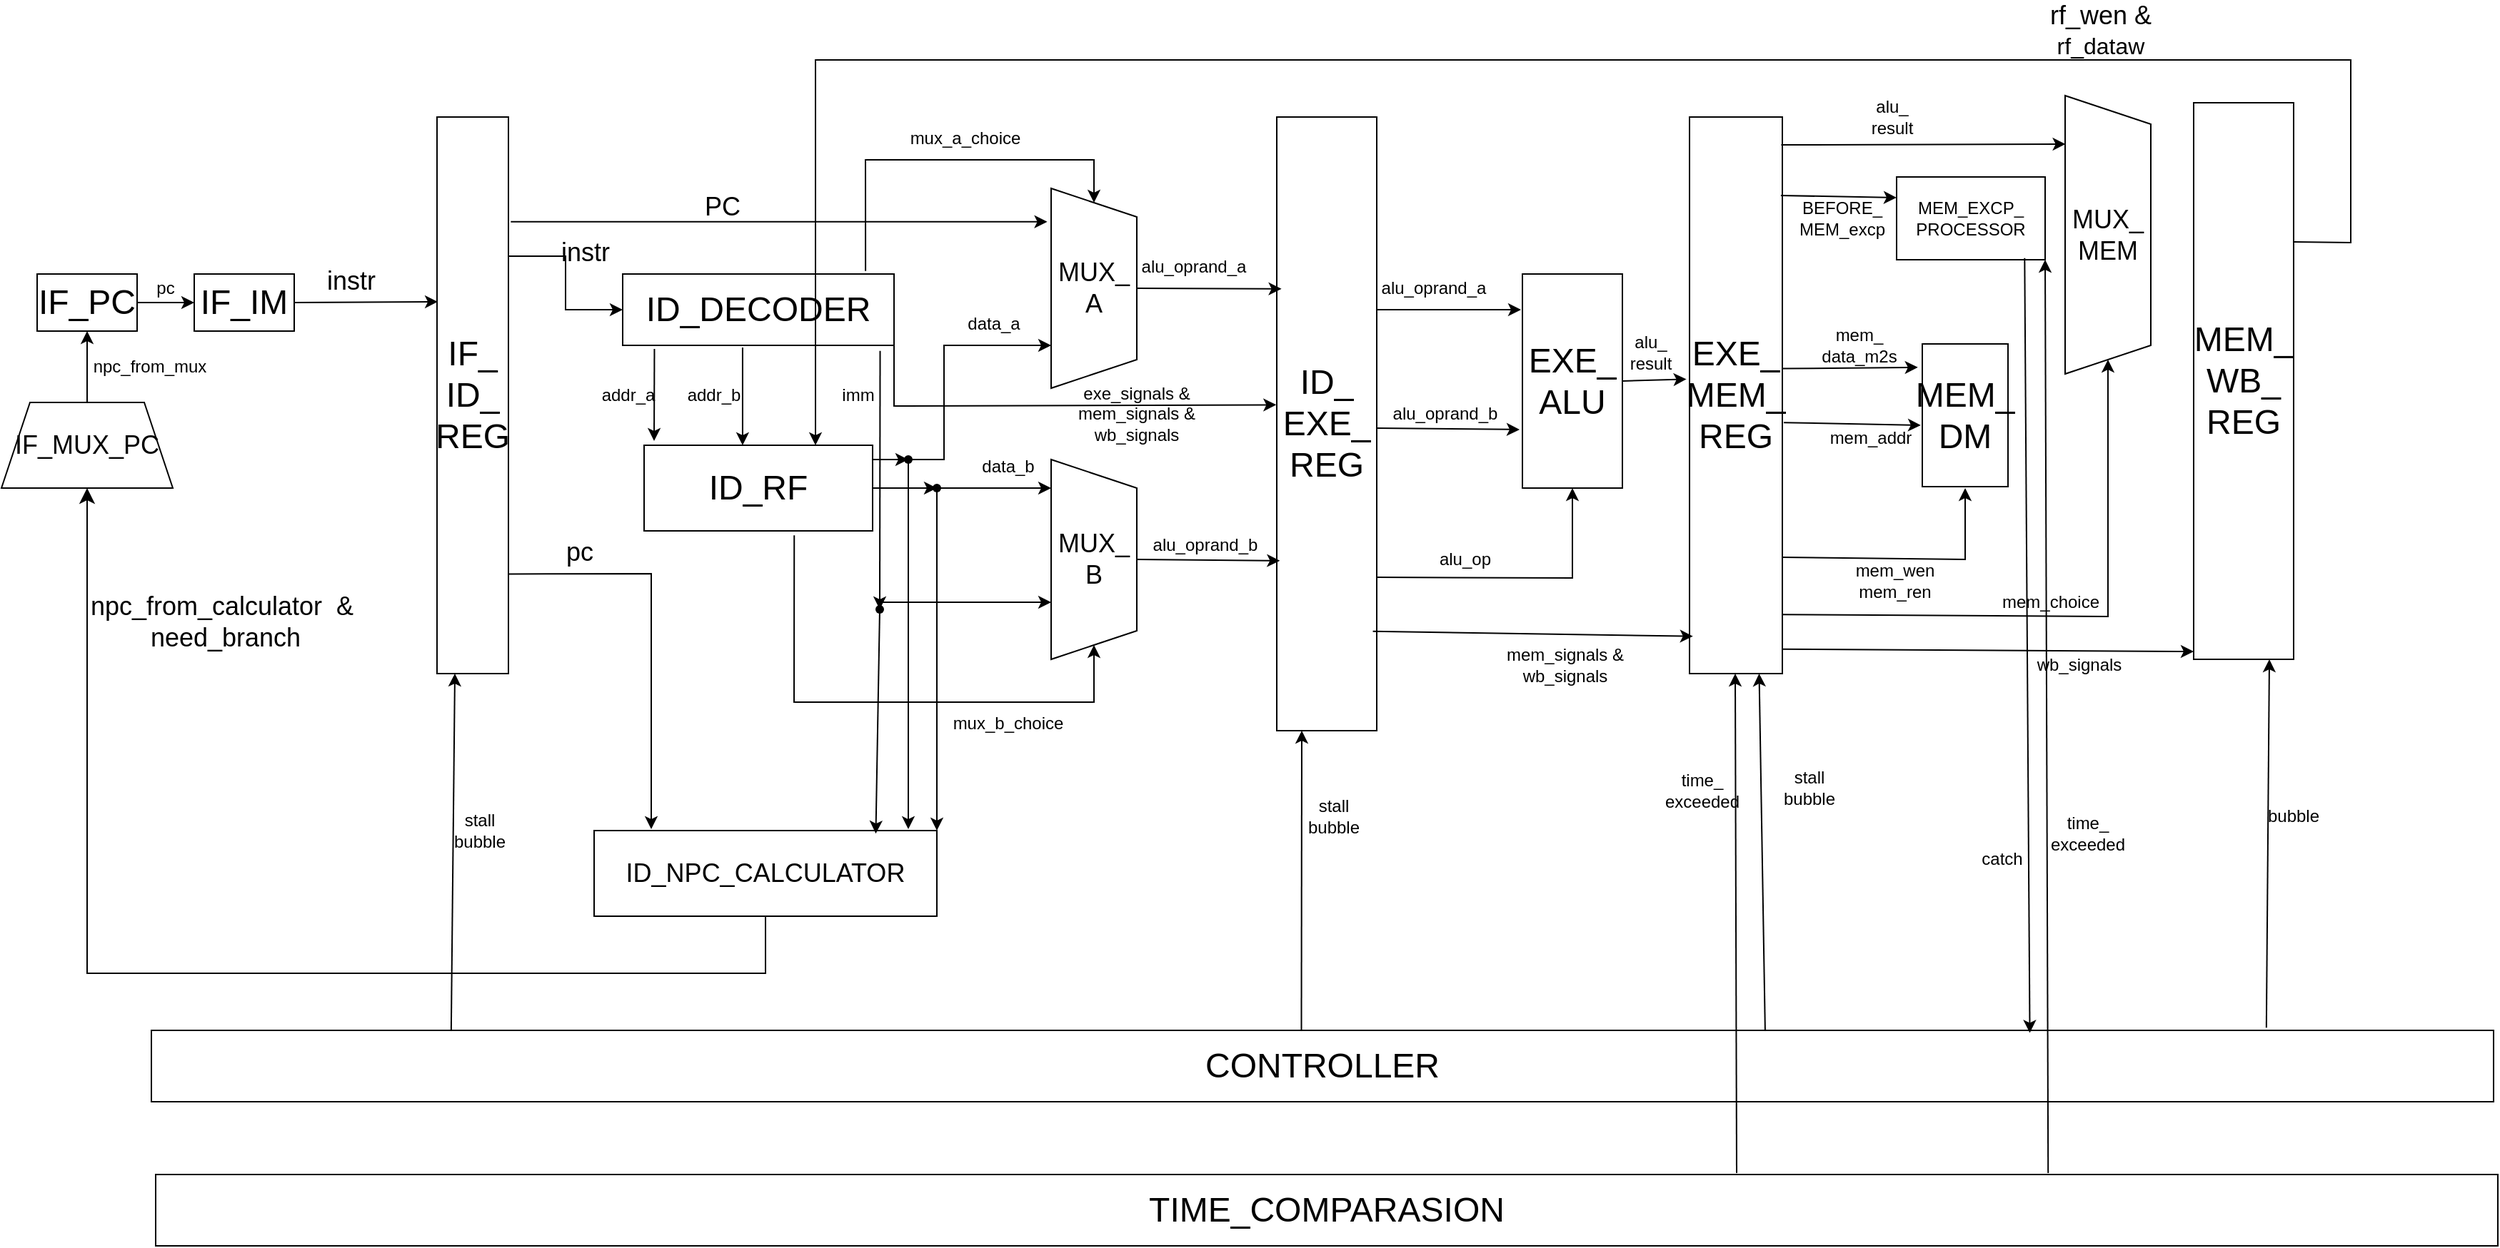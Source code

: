 <mxfile version="24.8.6">
  <diagram id="C5RBs43oDa-KdzZeNtuy" name="Page-1">
    <mxGraphModel dx="2589" dy="1618" grid="0" gridSize="10" guides="1" tooltips="1" connect="1" arrows="1" fold="1" page="0" pageScale="1" pageWidth="827" pageHeight="1169" math="0" shadow="0">
      <root>
        <mxCell id="WIyWlLk6GJQsqaUBKTNV-0" />
        <mxCell id="WIyWlLk6GJQsqaUBKTNV-1" parent="WIyWlLk6GJQsqaUBKTNV-0" />
        <mxCell id="ELVA9O6PljgDo9xPoxZ7-0" value="&lt;font style=&quot;font-size: 24px;&quot;&gt;IF_PC&lt;/font&gt;" style="rounded=0;whiteSpace=wrap;html=1;" parent="WIyWlLk6GJQsqaUBKTNV-1" vertex="1">
          <mxGeometry x="30" y="180" width="70" height="40" as="geometry" />
        </mxCell>
        <mxCell id="ELVA9O6PljgDo9xPoxZ7-1" value="&lt;font style=&quot;font-size: 24px;&quot;&gt;IF_IM&lt;/font&gt;" style="rounded=0;whiteSpace=wrap;html=1;" parent="WIyWlLk6GJQsqaUBKTNV-1" vertex="1">
          <mxGeometry x="140" y="180" width="70" height="40" as="geometry" />
        </mxCell>
        <mxCell id="ELVA9O6PljgDo9xPoxZ7-3" value="&lt;font style=&quot;font-size: 18px;&quot;&gt;IF_MUX_PC&lt;/font&gt;" style="shape=trapezoid;perimeter=trapezoidPerimeter;whiteSpace=wrap;html=1;fixedSize=1;" parent="WIyWlLk6GJQsqaUBKTNV-1" vertex="1">
          <mxGeometry x="5" y="270" width="120" height="60" as="geometry" />
        </mxCell>
        <mxCell id="ELVA9O6PljgDo9xPoxZ7-4" value="&lt;font style=&quot;font-size: 24px;&quot;&gt;CONTROLLER&lt;/font&gt;" style="rounded=0;whiteSpace=wrap;html=1;" parent="WIyWlLk6GJQsqaUBKTNV-1" vertex="1">
          <mxGeometry x="110" y="710" width="1640" height="50" as="geometry" />
        </mxCell>
        <mxCell id="ELVA9O6PljgDo9xPoxZ7-19" style="edgeStyle=orthogonalEdgeStyle;rounded=0;orthogonalLoop=1;jettySize=auto;html=1;exitX=1;exitY=0.25;exitDx=0;exitDy=0;entryX=0;entryY=0.5;entryDx=0;entryDy=0;" parent="WIyWlLk6GJQsqaUBKTNV-1" source="ELVA9O6PljgDo9xPoxZ7-7" target="ELVA9O6PljgDo9xPoxZ7-8" edge="1">
          <mxGeometry relative="1" as="geometry" />
        </mxCell>
        <mxCell id="ELVA9O6PljgDo9xPoxZ7-7" value="&lt;font style=&quot;font-size: 24px;&quot;&gt;IF_&lt;/font&gt;&lt;div&gt;&lt;font style=&quot;font-size: 24px;&quot;&gt;ID_&lt;/font&gt;&lt;/div&gt;&lt;div&gt;&lt;font style=&quot;font-size: 24px;&quot;&gt;REG&lt;/font&gt;&lt;/div&gt;" style="rounded=0;whiteSpace=wrap;html=1;" parent="WIyWlLk6GJQsqaUBKTNV-1" vertex="1">
          <mxGeometry x="310" y="70" width="50" height="390" as="geometry" />
        </mxCell>
        <mxCell id="ELVA9O6PljgDo9xPoxZ7-8" value="&lt;font style=&quot;font-size: 24px;&quot;&gt;ID_DECODER&lt;/font&gt;" style="rounded=0;whiteSpace=wrap;html=1;" parent="WIyWlLk6GJQsqaUBKTNV-1" vertex="1">
          <mxGeometry x="440" y="180" width="190" height="50" as="geometry" />
        </mxCell>
        <mxCell id="ELVA9O6PljgDo9xPoxZ7-9" value="&lt;font style=&quot;font-size: 24px;&quot;&gt;ID_RF&lt;/font&gt;" style="rounded=0;whiteSpace=wrap;html=1;" parent="WIyWlLk6GJQsqaUBKTNV-1" vertex="1">
          <mxGeometry x="455" y="300" width="160" height="60" as="geometry" />
        </mxCell>
        <mxCell id="ELVA9O6PljgDo9xPoxZ7-10" value="&lt;font style=&quot;font-size: 18px;&quot;&gt;ID_NPC_CALCULATOR&lt;/font&gt;" style="rounded=0;whiteSpace=wrap;html=1;" parent="WIyWlLk6GJQsqaUBKTNV-1" vertex="1">
          <mxGeometry x="420" y="570" width="240" height="60" as="geometry" />
        </mxCell>
        <mxCell id="ELVA9O6PljgDo9xPoxZ7-11" value="&lt;font style=&quot;font-size: 18px;&quot;&gt;MUX_&lt;/font&gt;&lt;div&gt;&lt;font style=&quot;font-size: 18px;&quot;&gt;A&lt;/font&gt;&lt;/div&gt;" style="shape=trapezoid;perimeter=trapezoidPerimeter;whiteSpace=wrap;html=1;fixedSize=1;direction=south;" parent="WIyWlLk6GJQsqaUBKTNV-1" vertex="1">
          <mxGeometry x="740" y="120" width="60" height="140" as="geometry" />
        </mxCell>
        <mxCell id="ELVA9O6PljgDo9xPoxZ7-12" value="&lt;font style=&quot;font-size: 18px;&quot;&gt;MUX_&lt;/font&gt;&lt;div&gt;&lt;span style=&quot;font-size: 18px;&quot;&gt;B&lt;/span&gt;&lt;/div&gt;" style="shape=trapezoid;perimeter=trapezoidPerimeter;whiteSpace=wrap;html=1;fixedSize=1;direction=south;" parent="WIyWlLk6GJQsqaUBKTNV-1" vertex="1">
          <mxGeometry x="740" y="310" width="60" height="140" as="geometry" />
        </mxCell>
        <mxCell id="ELVA9O6PljgDo9xPoxZ7-13" value="&lt;font style=&quot;font-size: 24px;&quot;&gt;ID_&lt;/font&gt;&lt;div&gt;&lt;font style=&quot;font-size: 24px;&quot;&gt;EXE_&lt;/font&gt;&lt;/div&gt;&lt;div&gt;&lt;font style=&quot;font-size: 24px;&quot;&gt;REG&lt;/font&gt;&lt;/div&gt;" style="rounded=0;whiteSpace=wrap;html=1;" parent="WIyWlLk6GJQsqaUBKTNV-1" vertex="1">
          <mxGeometry x="898" y="70" width="70" height="430" as="geometry" />
        </mxCell>
        <mxCell id="ELVA9O6PljgDo9xPoxZ7-14" value="&lt;font style=&quot;font-size: 24px;&quot;&gt;EXE_&lt;/font&gt;&lt;div&gt;&lt;font style=&quot;font-size: 24px;&quot;&gt;ALU&lt;/font&gt;&lt;/div&gt;" style="rounded=0;whiteSpace=wrap;html=1;" parent="WIyWlLk6GJQsqaUBKTNV-1" vertex="1">
          <mxGeometry x="1070" y="180" width="70" height="150" as="geometry" />
        </mxCell>
        <mxCell id="ELVA9O6PljgDo9xPoxZ7-15" value="&lt;font style=&quot;font-size: 24px;&quot;&gt;EXE_&lt;/font&gt;&lt;div&gt;&lt;font style=&quot;font-size: 24px;&quot;&gt;MEM_&lt;/font&gt;&lt;/div&gt;&lt;div&gt;&lt;font style=&quot;font-size: 24px;&quot;&gt;REG&lt;/font&gt;&lt;/div&gt;" style="rounded=0;whiteSpace=wrap;html=1;" parent="WIyWlLk6GJQsqaUBKTNV-1" vertex="1">
          <mxGeometry x="1187" y="70" width="65" height="390" as="geometry" />
        </mxCell>
        <mxCell id="ELVA9O6PljgDo9xPoxZ7-16" value="&lt;font style=&quot;font-size: 24px;&quot;&gt;MEM_&lt;/font&gt;&lt;div&gt;&lt;font style=&quot;font-size: 24px;&quot;&gt;WB_&lt;/font&gt;&lt;/div&gt;&lt;div&gt;&lt;font style=&quot;font-size: 24px;&quot;&gt;REG&lt;/font&gt;&lt;/div&gt;" style="rounded=0;whiteSpace=wrap;html=1;" parent="WIyWlLk6GJQsqaUBKTNV-1" vertex="1">
          <mxGeometry x="1540" y="60" width="70" height="390" as="geometry" />
        </mxCell>
        <mxCell id="ELVA9O6PljgDo9xPoxZ7-17" value="&lt;font style=&quot;font-size: 24px;&quot;&gt;MEM_&lt;/font&gt;&lt;div&gt;&lt;span style=&quot;font-size: 24px;&quot;&gt;DM&lt;/span&gt;&lt;/div&gt;" style="rounded=0;whiteSpace=wrap;html=1;" parent="WIyWlLk6GJQsqaUBKTNV-1" vertex="1">
          <mxGeometry x="1350" y="229" width="60" height="100" as="geometry" />
        </mxCell>
        <mxCell id="ELVA9O6PljgDo9xPoxZ7-18" value="&lt;font style=&quot;font-size: 18px;&quot;&gt;MUX_&lt;/font&gt;&lt;div&gt;&lt;span style=&quot;font-size: 18px;&quot;&gt;MEM&lt;/span&gt;&lt;/div&gt;" style="shape=trapezoid;perimeter=trapezoidPerimeter;whiteSpace=wrap;html=1;fixedSize=1;direction=south;" parent="WIyWlLk6GJQsqaUBKTNV-1" vertex="1">
          <mxGeometry x="1450" y="55" width="60" height="195" as="geometry" />
        </mxCell>
        <mxCell id="ELVA9O6PljgDo9xPoxZ7-20" value="&lt;span style=&quot;font-size: 18px;&quot;&gt;instr&lt;/span&gt;" style="text;html=1;align=center;verticalAlign=middle;whiteSpace=wrap;rounded=0;" parent="WIyWlLk6GJQsqaUBKTNV-1" vertex="1">
          <mxGeometry x="384" y="150" width="60" height="30" as="geometry" />
        </mxCell>
        <mxCell id="ELVA9O6PljgDo9xPoxZ7-24" value="&lt;font style=&quot;font-size: 18px;&quot;&gt;PC&lt;/font&gt;" style="text;html=1;align=center;verticalAlign=middle;whiteSpace=wrap;rounded=0;" parent="WIyWlLk6GJQsqaUBKTNV-1" vertex="1">
          <mxGeometry x="480" y="118" width="60" height="30" as="geometry" />
        </mxCell>
        <mxCell id="ELVA9O6PljgDo9xPoxZ7-26" value="" style="endArrow=classic;html=1;rounded=0;entryX=0.786;entryY=1;entryDx=0;entryDy=0;entryPerimeter=0;" parent="WIyWlLk6GJQsqaUBKTNV-1" source="ELVA9O6PljgDo9xPoxZ7-55" target="ELVA9O6PljgDo9xPoxZ7-11" edge="1">
          <mxGeometry width="50" height="50" relative="1" as="geometry">
            <mxPoint x="615" y="310" as="sourcePoint" />
            <mxPoint x="665" y="210" as="targetPoint" />
            <Array as="points">
              <mxPoint x="665" y="310" />
              <mxPoint x="665" y="230" />
            </Array>
          </mxGeometry>
        </mxCell>
        <mxCell id="ELVA9O6PljgDo9xPoxZ7-27" value="data_a" style="text;html=1;align=center;verticalAlign=middle;whiteSpace=wrap;rounded=0;" parent="WIyWlLk6GJQsqaUBKTNV-1" vertex="1">
          <mxGeometry x="670" y="200" width="60" height="30" as="geometry" />
        </mxCell>
        <mxCell id="ELVA9O6PljgDo9xPoxZ7-29" value="" style="endArrow=classic;html=1;rounded=0;entryX=1;entryY=1;entryDx=0;entryDy=0;exitDx=0;exitDy=0;" parent="WIyWlLk6GJQsqaUBKTNV-1" source="ELVA9O6PljgDo9xPoxZ7-53" target="ELVA9O6PljgDo9xPoxZ7-30" edge="1">
          <mxGeometry width="50" height="50" relative="1" as="geometry">
            <mxPoint x="620" y="330" as="sourcePoint" />
            <mxPoint x="580" y="350" as="targetPoint" />
          </mxGeometry>
        </mxCell>
        <mxCell id="ELVA9O6PljgDo9xPoxZ7-30" value="data_b" style="text;html=1;align=center;verticalAlign=middle;whiteSpace=wrap;rounded=0;" parent="WIyWlLk6GJQsqaUBKTNV-1" vertex="1">
          <mxGeometry x="680" y="300" width="60" height="30" as="geometry" />
        </mxCell>
        <mxCell id="ELVA9O6PljgDo9xPoxZ7-31" value="" style="endArrow=classic;html=1;rounded=0;exitX=0.117;exitY=1.049;exitDx=0;exitDy=0;exitPerimeter=0;" parent="WIyWlLk6GJQsqaUBKTNV-1" source="ELVA9O6PljgDo9xPoxZ7-8" edge="1">
          <mxGeometry width="50" height="50" relative="1" as="geometry">
            <mxPoint x="510" y="320" as="sourcePoint" />
            <mxPoint x="462" y="297" as="targetPoint" />
          </mxGeometry>
        </mxCell>
        <mxCell id="ELVA9O6PljgDo9xPoxZ7-32" value="addr_a" style="text;html=1;align=center;verticalAlign=middle;whiteSpace=wrap;rounded=0;" parent="WIyWlLk6GJQsqaUBKTNV-1" vertex="1">
          <mxGeometry x="414" y="250" width="60" height="30" as="geometry" />
        </mxCell>
        <mxCell id="ELVA9O6PljgDo9xPoxZ7-33" value="addr_b" style="text;html=1;align=center;verticalAlign=middle;whiteSpace=wrap;rounded=0;" parent="WIyWlLk6GJQsqaUBKTNV-1" vertex="1">
          <mxGeometry x="474" y="250" width="60" height="30" as="geometry" />
        </mxCell>
        <mxCell id="ELVA9O6PljgDo9xPoxZ7-34" value="" style="endArrow=classic;html=1;rounded=0;exitX=0.442;exitY=1.029;exitDx=0;exitDy=0;exitPerimeter=0;entryX=0.431;entryY=0;entryDx=0;entryDy=0;entryPerimeter=0;" parent="WIyWlLk6GJQsqaUBKTNV-1" source="ELVA9O6PljgDo9xPoxZ7-8" target="ELVA9O6PljgDo9xPoxZ7-9" edge="1">
          <mxGeometry width="50" height="50" relative="1" as="geometry">
            <mxPoint x="500" y="320" as="sourcePoint" />
            <mxPoint x="550" y="270" as="targetPoint" />
          </mxGeometry>
        </mxCell>
        <mxCell id="ELVA9O6PljgDo9xPoxZ7-40" value="" style="endArrow=classic;html=1;rounded=0;" parent="WIyWlLk6GJQsqaUBKTNV-1" source="ELVA9O6PljgDo9xPoxZ7-55" edge="1">
          <mxGeometry width="50" height="50" relative="1" as="geometry">
            <mxPoint x="630" y="310" as="sourcePoint" />
            <mxPoint x="640" y="569" as="targetPoint" />
          </mxGeometry>
        </mxCell>
        <mxCell id="ELVA9O6PljgDo9xPoxZ7-41" value="" style="endArrow=classic;html=1;rounded=0;entryX=1;entryY=0;entryDx=0;entryDy=0;exitX=0.508;exitY=0.277;exitDx=0;exitDy=0;exitPerimeter=0;" parent="WIyWlLk6GJQsqaUBKTNV-1" source="ELVA9O6PljgDo9xPoxZ7-53" target="ELVA9O6PljgDo9xPoxZ7-10" edge="1">
          <mxGeometry width="50" height="50" relative="1" as="geometry">
            <mxPoint x="640" y="330" as="sourcePoint" />
            <mxPoint x="560" y="350" as="targetPoint" />
          </mxGeometry>
        </mxCell>
        <mxCell id="ELVA9O6PljgDo9xPoxZ7-43" value="" style="endArrow=classic;html=1;rounded=0;entryX=0.5;entryY=1;entryDx=0;entryDy=0;exitX=0.5;exitY=0;exitDx=0;exitDy=0;" parent="WIyWlLk6GJQsqaUBKTNV-1" source="ELVA9O6PljgDo9xPoxZ7-3" target="ELVA9O6PljgDo9xPoxZ7-0" edge="1">
          <mxGeometry width="50" height="50" relative="1" as="geometry">
            <mxPoint x="280" y="360" as="sourcePoint" />
            <mxPoint x="330" y="310" as="targetPoint" />
          </mxGeometry>
        </mxCell>
        <mxCell id="ELVA9O6PljgDo9xPoxZ7-44" value="" style="endArrow=classic;html=1;rounded=0;exitX=1;exitY=0.5;exitDx=0;exitDy=0;entryX=0;entryY=0.5;entryDx=0;entryDy=0;" parent="WIyWlLk6GJQsqaUBKTNV-1" source="ELVA9O6PljgDo9xPoxZ7-0" target="ELVA9O6PljgDo9xPoxZ7-1" edge="1">
          <mxGeometry width="50" height="50" relative="1" as="geometry">
            <mxPoint x="270" y="280" as="sourcePoint" />
            <mxPoint x="320" y="230" as="targetPoint" />
          </mxGeometry>
        </mxCell>
        <mxCell id="ELVA9O6PljgDo9xPoxZ7-45" value="pc" style="text;html=1;align=center;verticalAlign=middle;whiteSpace=wrap;rounded=0;" parent="WIyWlLk6GJQsqaUBKTNV-1" vertex="1">
          <mxGeometry x="90" y="175" width="60" height="30" as="geometry" />
        </mxCell>
        <mxCell id="ELVA9O6PljgDo9xPoxZ7-46" value="npc_from_mux" style="text;html=1;align=center;verticalAlign=middle;whiteSpace=wrap;rounded=0;" parent="WIyWlLk6GJQsqaUBKTNV-1" vertex="1">
          <mxGeometry x="79" y="230" width="60" height="30" as="geometry" />
        </mxCell>
        <mxCell id="ELVA9O6PljgDo9xPoxZ7-48" value="" style="endArrow=classic;html=1;rounded=0;exitX=0.991;exitY=0.821;exitDx=0;exitDy=0;exitPerimeter=0;" parent="WIyWlLk6GJQsqaUBKTNV-1" source="ELVA9O6PljgDo9xPoxZ7-7" edge="1">
          <mxGeometry width="50" height="50" relative="1" as="geometry">
            <mxPoint x="370" y="480" as="sourcePoint" />
            <mxPoint x="460" y="569" as="targetPoint" />
            <Array as="points">
              <mxPoint x="460" y="390" />
            </Array>
          </mxGeometry>
        </mxCell>
        <mxCell id="ELVA9O6PljgDo9xPoxZ7-49" value="&lt;font style=&quot;font-size: 18px;&quot;&gt;pc&lt;/font&gt;" style="text;html=1;align=center;verticalAlign=middle;whiteSpace=wrap;rounded=0;" parent="WIyWlLk6GJQsqaUBKTNV-1" vertex="1">
          <mxGeometry x="380" y="360" width="60" height="30" as="geometry" />
        </mxCell>
        <mxCell id="ELVA9O6PljgDo9xPoxZ7-50" value="" style="endArrow=classic;html=1;rounded=0;entryX=0.826;entryY=0.035;entryDx=0;entryDy=0;entryPerimeter=0;exitDx=0;exitDy=0;exitPerimeter=0;" parent="WIyWlLk6GJQsqaUBKTNV-1" source="ELVA9O6PljgDo9xPoxZ7-56" edge="1">
          <mxGeometry width="50" height="50" relative="1" as="geometry">
            <mxPoint x="620.26" y="233.85" as="sourcePoint" />
            <mxPoint x="617.24" y="572.1" as="targetPoint" />
          </mxGeometry>
        </mxCell>
        <mxCell id="ELVA9O6PljgDo9xPoxZ7-51" value="imm" style="text;html=1;align=center;verticalAlign=middle;whiteSpace=wrap;rounded=0;" parent="WIyWlLk6GJQsqaUBKTNV-1" vertex="1">
          <mxGeometry x="575" y="250" width="60" height="30" as="geometry" />
        </mxCell>
        <mxCell id="ELVA9O6PljgDo9xPoxZ7-52" value="" style="endArrow=classic;html=1;rounded=0;entryX=0.75;entryY=1;entryDx=0;entryDy=0;" parent="WIyWlLk6GJQsqaUBKTNV-1" edge="1">
          <mxGeometry width="50" height="50" relative="1" as="geometry">
            <mxPoint x="620" y="410" as="sourcePoint" />
            <mxPoint x="740" y="410" as="targetPoint" />
          </mxGeometry>
        </mxCell>
        <mxCell id="ELVA9O6PljgDo9xPoxZ7-59" value="" style="edgeStyle=elbowEdgeStyle;elbow=vertical;endArrow=classic;html=1;curved=0;rounded=0;endSize=8;startSize=8;entryX=0.5;entryY=1;entryDx=0;entryDy=0;exitX=0.5;exitY=1;exitDx=0;exitDy=0;" parent="WIyWlLk6GJQsqaUBKTNV-1" source="ELVA9O6PljgDo9xPoxZ7-10" target="ELVA9O6PljgDo9xPoxZ7-3" edge="1">
          <mxGeometry width="50" height="50" relative="1" as="geometry">
            <mxPoint x="360" y="370" as="sourcePoint" />
            <mxPoint x="410" y="320" as="targetPoint" />
            <Array as="points">
              <mxPoint x="310" y="670" />
            </Array>
          </mxGeometry>
        </mxCell>
        <mxCell id="ELVA9O6PljgDo9xPoxZ7-60" value="&lt;font style=&quot;font-size: 18px;&quot;&gt;npc_from_calculator&amp;nbsp; &amp;amp;&amp;nbsp; need_branch&lt;/font&gt;" style="text;html=1;align=center;verticalAlign=middle;whiteSpace=wrap;rounded=0;" parent="WIyWlLk6GJQsqaUBKTNV-1" vertex="1">
          <mxGeometry x="37" y="409" width="250" height="30" as="geometry" />
        </mxCell>
        <mxCell id="ELVA9O6PljgDo9xPoxZ7-61" value="" style="endArrow=classic;html=1;rounded=0;exitX=1;exitY=0.5;exitDx=0;exitDy=0;entryX=0.011;entryY=0.332;entryDx=0;entryDy=0;entryPerimeter=0;" parent="WIyWlLk6GJQsqaUBKTNV-1" source="ELVA9O6PljgDo9xPoxZ7-1" target="ELVA9O6PljgDo9xPoxZ7-7" edge="1">
          <mxGeometry width="50" height="50" relative="1" as="geometry">
            <mxPoint x="420" y="350" as="sourcePoint" />
            <mxPoint x="470" y="300" as="targetPoint" />
          </mxGeometry>
        </mxCell>
        <mxCell id="ELVA9O6PljgDo9xPoxZ7-62" value="&lt;font style=&quot;font-size: 18px;&quot;&gt;instr&lt;/font&gt;" style="text;html=1;align=center;verticalAlign=middle;whiteSpace=wrap;rounded=0;" parent="WIyWlLk6GJQsqaUBKTNV-1" vertex="1">
          <mxGeometry x="220" y="170" width="60" height="30" as="geometry" />
        </mxCell>
        <mxCell id="ELVA9O6PljgDo9xPoxZ7-63" value="" style="endArrow=classic;html=1;rounded=0;exitX=1;exitY=1;exitDx=0;exitDy=0;entryX=-0.005;entryY=0.469;entryDx=0;entryDy=0;entryPerimeter=0;" parent="WIyWlLk6GJQsqaUBKTNV-1" source="ELVA9O6PljgDo9xPoxZ7-8" target="ELVA9O6PljgDo9xPoxZ7-13" edge="1">
          <mxGeometry width="50" height="50" relative="1" as="geometry">
            <mxPoint x="630" y="197.5" as="sourcePoint" />
            <mxPoint x="875" y="270" as="targetPoint" />
            <Array as="points">
              <mxPoint x="630" y="272.5" />
            </Array>
          </mxGeometry>
        </mxCell>
        <mxCell id="ELVA9O6PljgDo9xPoxZ7-64" value="exe_signals &amp;amp; mem_signals &amp;amp;&lt;div&gt;wb_signals&lt;/div&gt;" style="text;html=1;align=center;verticalAlign=middle;whiteSpace=wrap;rounded=0;" parent="WIyWlLk6GJQsqaUBKTNV-1" vertex="1">
          <mxGeometry x="730" y="263" width="140" height="30" as="geometry" />
        </mxCell>
        <mxCell id="ELVA9O6PljgDo9xPoxZ7-67" value="" style="endArrow=classic;html=1;rounded=0;exitX=0.5;exitY=0;exitDx=0;exitDy=0;entryX=0.047;entryY=0.28;entryDx=0;entryDy=0;entryPerimeter=0;" parent="WIyWlLk6GJQsqaUBKTNV-1" source="ELVA9O6PljgDo9xPoxZ7-11" target="ELVA9O6PljgDo9xPoxZ7-13" edge="1">
          <mxGeometry width="50" height="50" relative="1" as="geometry">
            <mxPoint x="840" y="320" as="sourcePoint" />
            <mxPoint x="890" y="270" as="targetPoint" />
          </mxGeometry>
        </mxCell>
        <mxCell id="ELVA9O6PljgDo9xPoxZ7-68" value="" style="endArrow=classic;html=1;rounded=0;exitX=0.5;exitY=0;exitDx=0;exitDy=0;entryX=0.031;entryY=0.723;entryDx=0;entryDy=0;entryPerimeter=0;" parent="WIyWlLk6GJQsqaUBKTNV-1" source="ELVA9O6PljgDo9xPoxZ7-12" target="ELVA9O6PljgDo9xPoxZ7-13" edge="1">
          <mxGeometry width="50" height="50" relative="1" as="geometry">
            <mxPoint x="840" y="320" as="sourcePoint" />
            <mxPoint x="890" y="270" as="targetPoint" />
          </mxGeometry>
        </mxCell>
        <mxCell id="ELVA9O6PljgDo9xPoxZ7-69" value="alu_oprand_a" style="text;html=1;align=center;verticalAlign=middle;whiteSpace=wrap;rounded=0;" parent="WIyWlLk6GJQsqaUBKTNV-1" vertex="1">
          <mxGeometry x="810" y="160" width="60" height="30" as="geometry" />
        </mxCell>
        <mxCell id="ELVA9O6PljgDo9xPoxZ7-70" value="alu_oprand_b" style="text;html=1;align=center;verticalAlign=middle;whiteSpace=wrap;rounded=0;" parent="WIyWlLk6GJQsqaUBKTNV-1" vertex="1">
          <mxGeometry x="818" y="355" width="60" height="30" as="geometry" />
        </mxCell>
        <mxCell id="ELVA9O6PljgDo9xPoxZ7-71" value="" style="endArrow=classic;html=1;rounded=0;exitX=0.128;exitY=0;exitDx=0;exitDy=0;exitPerimeter=0;entryX=0.25;entryY=1;entryDx=0;entryDy=0;" parent="WIyWlLk6GJQsqaUBKTNV-1" source="ELVA9O6PljgDo9xPoxZ7-4" target="ELVA9O6PljgDo9xPoxZ7-7" edge="1">
          <mxGeometry width="50" height="50" relative="1" as="geometry">
            <mxPoint x="710" y="430" as="sourcePoint" />
            <mxPoint x="760" y="380" as="targetPoint" />
          </mxGeometry>
        </mxCell>
        <mxCell id="ELVA9O6PljgDo9xPoxZ7-72" value="stall&lt;div&gt;bubble&lt;/div&gt;" style="text;html=1;align=center;verticalAlign=middle;whiteSpace=wrap;rounded=0;" parent="WIyWlLk6GJQsqaUBKTNV-1" vertex="1">
          <mxGeometry x="310" y="555" width="60" height="30" as="geometry" />
        </mxCell>
        <mxCell id="ELVA9O6PljgDo9xPoxZ7-73" value="" style="endArrow=classic;html=1;rounded=0;exitX=0.491;exitY=0.002;exitDx=0;exitDy=0;exitPerimeter=0;entryX=0.25;entryY=1;entryDx=0;entryDy=0;" parent="WIyWlLk6GJQsqaUBKTNV-1" source="ELVA9O6PljgDo9xPoxZ7-4" target="ELVA9O6PljgDo9xPoxZ7-13" edge="1">
          <mxGeometry width="50" height="50" relative="1" as="geometry">
            <mxPoint x="918" y="610" as="sourcePoint" />
            <mxPoint x="921" y="460" as="targetPoint" />
          </mxGeometry>
        </mxCell>
        <mxCell id="ELVA9O6PljgDo9xPoxZ7-74" value="stall&lt;div&gt;bubble&lt;/div&gt;" style="text;html=1;align=center;verticalAlign=middle;whiteSpace=wrap;rounded=0;" parent="WIyWlLk6GJQsqaUBKTNV-1" vertex="1">
          <mxGeometry x="908" y="545" width="60" height="30" as="geometry" />
        </mxCell>
        <mxCell id="ELVA9O6PljgDo9xPoxZ7-75" value="" style="endArrow=classic;html=1;rounded=0;exitX=0.689;exitY=0;exitDx=0;exitDy=0;exitPerimeter=0;entryX=0.75;entryY=1;entryDx=0;entryDy=0;" parent="WIyWlLk6GJQsqaUBKTNV-1" source="ELVA9O6PljgDo9xPoxZ7-4" target="ELVA9O6PljgDo9xPoxZ7-15" edge="1">
          <mxGeometry width="50" height="50" relative="1" as="geometry">
            <mxPoint x="1191" y="610" as="sourcePoint" />
            <mxPoint x="1194" y="460" as="targetPoint" />
          </mxGeometry>
        </mxCell>
        <mxCell id="ELVA9O6PljgDo9xPoxZ7-76" value="stall&lt;div&gt;bubble&lt;/div&gt;" style="text;html=1;align=center;verticalAlign=middle;whiteSpace=wrap;rounded=0;" parent="WIyWlLk6GJQsqaUBKTNV-1" vertex="1">
          <mxGeometry x="1241" y="525" width="60" height="30" as="geometry" />
        </mxCell>
        <mxCell id="ELVA9O6PljgDo9xPoxZ7-77" value="" style="endArrow=classic;html=1;rounded=0;exitX=0.903;exitY=-0.038;exitDx=0;exitDy=0;exitPerimeter=0;entryX=0.25;entryY=1;entryDx=0;entryDy=0;" parent="WIyWlLk6GJQsqaUBKTNV-1" source="ELVA9O6PljgDo9xPoxZ7-4" edge="1">
          <mxGeometry width="50" height="50" relative="1" as="geometry">
            <mxPoint x="1590" y="600" as="sourcePoint" />
            <mxPoint x="1593" y="450" as="targetPoint" />
          </mxGeometry>
        </mxCell>
        <mxCell id="ELVA9O6PljgDo9xPoxZ7-78" value="&lt;div&gt;bubble&lt;/div&gt;" style="text;html=1;align=center;verticalAlign=middle;whiteSpace=wrap;rounded=0;" parent="WIyWlLk6GJQsqaUBKTNV-1" vertex="1">
          <mxGeometry x="1580" y="545" width="60" height="30" as="geometry" />
        </mxCell>
        <mxCell id="ELVA9O6PljgDo9xPoxZ7-79" value="" style="endArrow=classic;html=1;rounded=0;exitX=0.5;exitY=0;exitDx=0;exitDy=0;entryX=0.047;entryY=0.28;entryDx=0;entryDy=0;entryPerimeter=0;" parent="WIyWlLk6GJQsqaUBKTNV-1" edge="1">
          <mxGeometry width="50" height="50" relative="1" as="geometry">
            <mxPoint x="968" y="205" as="sourcePoint" />
            <mxPoint x="1069" y="205" as="targetPoint" />
          </mxGeometry>
        </mxCell>
        <mxCell id="ELVA9O6PljgDo9xPoxZ7-80" value="alu_oprand_a" style="text;html=1;align=center;verticalAlign=middle;whiteSpace=wrap;rounded=0;" parent="WIyWlLk6GJQsqaUBKTNV-1" vertex="1">
          <mxGeometry x="978" y="175" width="60" height="30" as="geometry" />
        </mxCell>
        <mxCell id="ELVA9O6PljgDo9xPoxZ7-81" value="" style="endArrow=classic;html=1;rounded=0;exitX=0.5;exitY=0;exitDx=0;exitDy=0;entryX=0.031;entryY=0.723;entryDx=0;entryDy=0;entryPerimeter=0;" parent="WIyWlLk6GJQsqaUBKTNV-1" edge="1">
          <mxGeometry width="50" height="50" relative="1" as="geometry">
            <mxPoint x="968" y="288" as="sourcePoint" />
            <mxPoint x="1068" y="289" as="targetPoint" />
          </mxGeometry>
        </mxCell>
        <mxCell id="ELVA9O6PljgDo9xPoxZ7-82" value="alu_oprand_b" style="text;html=1;align=center;verticalAlign=middle;whiteSpace=wrap;rounded=0;" parent="WIyWlLk6GJQsqaUBKTNV-1" vertex="1">
          <mxGeometry x="986" y="263" width="60" height="30" as="geometry" />
        </mxCell>
        <mxCell id="ELVA9O6PljgDo9xPoxZ7-83" value="" style="endArrow=classic;html=1;rounded=0;exitX=1;exitY=0.75;exitDx=0;exitDy=0;entryX=0.5;entryY=1;entryDx=0;entryDy=0;" parent="WIyWlLk6GJQsqaUBKTNV-1" source="ELVA9O6PljgDo9xPoxZ7-13" target="ELVA9O6PljgDo9xPoxZ7-14" edge="1">
          <mxGeometry width="50" height="50" relative="1" as="geometry">
            <mxPoint x="730" y="350" as="sourcePoint" />
            <mxPoint x="780" y="300" as="targetPoint" />
            <Array as="points">
              <mxPoint x="1105" y="393" />
            </Array>
          </mxGeometry>
        </mxCell>
        <mxCell id="ELVA9O6PljgDo9xPoxZ7-84" value="alu_op" style="text;html=1;align=center;verticalAlign=middle;whiteSpace=wrap;rounded=0;" parent="WIyWlLk6GJQsqaUBKTNV-1" vertex="1">
          <mxGeometry x="1000" y="365" width="60" height="30" as="geometry" />
        </mxCell>
        <mxCell id="ELVA9O6PljgDo9xPoxZ7-85" value="" style="endArrow=classic;html=1;rounded=0;entryX=-0.033;entryY=0.471;entryDx=0;entryDy=0;entryPerimeter=0;exitX=1;exitY=0.5;exitDx=0;exitDy=0;" parent="WIyWlLk6GJQsqaUBKTNV-1" source="ELVA9O6PljgDo9xPoxZ7-14" target="ELVA9O6PljgDo9xPoxZ7-15" edge="1">
          <mxGeometry width="50" height="50" relative="1" as="geometry">
            <mxPoint x="960" y="370" as="sourcePoint" />
            <mxPoint x="1010" y="320" as="targetPoint" />
          </mxGeometry>
        </mxCell>
        <mxCell id="ELVA9O6PljgDo9xPoxZ7-86" value="alu_&lt;div&gt;result&lt;/div&gt;" style="text;html=1;align=center;verticalAlign=middle;whiteSpace=wrap;rounded=0;" parent="WIyWlLk6GJQsqaUBKTNV-1" vertex="1">
          <mxGeometry x="1130" y="220" width="60" height="30" as="geometry" />
        </mxCell>
        <mxCell id="ELVA9O6PljgDo9xPoxZ7-87" value="" style="endArrow=classic;html=1;rounded=0;entryX=0.107;entryY=0.995;entryDx=0;entryDy=0;entryPerimeter=0;exitX=0.988;exitY=0.05;exitDx=0;exitDy=0;exitPerimeter=0;" parent="WIyWlLk6GJQsqaUBKTNV-1" source="ELVA9O6PljgDo9xPoxZ7-15" edge="1">
          <mxGeometry width="50" height="50" relative="1" as="geometry">
            <mxPoint x="1276.07" y="88.99" as="sourcePoint" />
            <mxPoint x="1450.3" y="88.98" as="targetPoint" />
          </mxGeometry>
        </mxCell>
        <mxCell id="ELVA9O6PljgDo9xPoxZ7-88" value="alu_&lt;div&gt;result&lt;/div&gt;" style="text;html=1;align=center;verticalAlign=middle;whiteSpace=wrap;rounded=0;" parent="WIyWlLk6GJQsqaUBKTNV-1" vertex="1">
          <mxGeometry x="1299" y="55" width="60" height="30" as="geometry" />
        </mxCell>
        <mxCell id="ELVA9O6PljgDo9xPoxZ7-89" value="" style="endArrow=classic;html=1;rounded=0;entryX=-0.052;entryY=0.164;entryDx=0;entryDy=0;entryPerimeter=0;exitX=1.001;exitY=0.452;exitDx=0;exitDy=0;exitPerimeter=0;" parent="WIyWlLk6GJQsqaUBKTNV-1" source="ELVA9O6PljgDo9xPoxZ7-15" target="ELVA9O6PljgDo9xPoxZ7-17" edge="1">
          <mxGeometry width="50" height="50" relative="1" as="geometry">
            <mxPoint x="1210" y="350" as="sourcePoint" />
            <mxPoint x="1260" y="300" as="targetPoint" />
          </mxGeometry>
        </mxCell>
        <mxCell id="ELVA9O6PljgDo9xPoxZ7-90" value="mem_&lt;div&gt;data_m2s&lt;/div&gt;" style="text;html=1;align=center;verticalAlign=middle;whiteSpace=wrap;rounded=0;" parent="WIyWlLk6GJQsqaUBKTNV-1" vertex="1">
          <mxGeometry x="1276" y="200" width="60" height="60" as="geometry" />
        </mxCell>
        <mxCell id="ELVA9O6PljgDo9xPoxZ7-91" value="" style="endArrow=classic;html=1;rounded=0;entryX=-0.017;entryY=0.57;entryDx=0;entryDy=0;entryPerimeter=0;exitX=1.016;exitY=0.549;exitDx=0;exitDy=0;exitPerimeter=0;" parent="WIyWlLk6GJQsqaUBKTNV-1" target="ELVA9O6PljgDo9xPoxZ7-17" edge="1" source="ELVA9O6PljgDo9xPoxZ7-15">
          <mxGeometry width="50" height="50" relative="1" as="geometry">
            <mxPoint x="1276" y="286" as="sourcePoint" />
            <mxPoint x="1320" y="286" as="targetPoint" />
          </mxGeometry>
        </mxCell>
        <mxCell id="ELVA9O6PljgDo9xPoxZ7-92" value="mem_addr" style="text;html=1;align=center;verticalAlign=middle;whiteSpace=wrap;rounded=0;" parent="WIyWlLk6GJQsqaUBKTNV-1" vertex="1">
          <mxGeometry x="1284" y="280" width="60" height="30" as="geometry" />
        </mxCell>
        <mxCell id="ELVA9O6PljgDo9xPoxZ7-93" value="" style="endArrow=classic;html=1;rounded=0;exitX=1.006;exitY=0.791;exitDx=0;exitDy=0;exitPerimeter=0;" parent="WIyWlLk6GJQsqaUBKTNV-1" edge="1" source="ELVA9O6PljgDo9xPoxZ7-15">
          <mxGeometry width="50" height="50" relative="1" as="geometry">
            <mxPoint x="1280" y="380" as="sourcePoint" />
            <mxPoint x="1380" y="330" as="targetPoint" />
            <Array as="points">
              <mxPoint x="1380" y="380" />
            </Array>
          </mxGeometry>
        </mxCell>
        <mxCell id="ELVA9O6PljgDo9xPoxZ7-94" value="mem_wen&lt;div&gt;mem_ren&lt;/div&gt;" style="text;html=1;align=center;verticalAlign=middle;whiteSpace=wrap;rounded=0;" parent="WIyWlLk6GJQsqaUBKTNV-1" vertex="1">
          <mxGeometry x="1301" y="380" width="60" height="30" as="geometry" />
        </mxCell>
        <mxCell id="ELVA9O6PljgDo9xPoxZ7-95" value="" style="endArrow=classic;html=1;rounded=0;exitX=1;exitY=0.894;exitDx=0;exitDy=0;exitPerimeter=0;" parent="WIyWlLk6GJQsqaUBKTNV-1" target="ELVA9O6PljgDo9xPoxZ7-18" edge="1" source="ELVA9O6PljgDo9xPoxZ7-15">
          <mxGeometry width="50" height="50" relative="1" as="geometry">
            <mxPoint x="1280" y="420" as="sourcePoint" />
            <mxPoint x="1280" y="290" as="targetPoint" />
            <Array as="points">
              <mxPoint x="1480" y="420" />
            </Array>
          </mxGeometry>
        </mxCell>
        <mxCell id="ELVA9O6PljgDo9xPoxZ7-96" value="mem_choice" style="text;html=1;align=center;verticalAlign=middle;whiteSpace=wrap;rounded=0;" parent="WIyWlLk6GJQsqaUBKTNV-1" vertex="1">
          <mxGeometry x="1410" y="395" width="60" height="30" as="geometry" />
        </mxCell>
        <mxCell id="ELVA9O6PljgDo9xPoxZ7-97" value="" style="endArrow=classic;html=1;rounded=0;entryX=0;entryY=0.5;entryDx=0;entryDy=0;exitX=0.895;exitY=-0.042;exitDx=0;exitDy=0;exitPerimeter=0;" parent="WIyWlLk6GJQsqaUBKTNV-1" source="ELVA9O6PljgDo9xPoxZ7-8" target="ELVA9O6PljgDo9xPoxZ7-11" edge="1">
          <mxGeometry width="50" height="50" relative="1" as="geometry">
            <mxPoint x="580" y="220" as="sourcePoint" />
            <mxPoint x="630" y="170" as="targetPoint" />
            <Array as="points">
              <mxPoint x="610" y="100" />
              <mxPoint x="770" y="100" />
            </Array>
          </mxGeometry>
        </mxCell>
        <mxCell id="ELVA9O6PljgDo9xPoxZ7-99" value="" style="endArrow=classic;html=1;rounded=0;entryX=0.167;entryY=1.045;entryDx=0;entryDy=0;exitX=1.033;exitY=0.188;exitDx=0;exitDy=0;exitPerimeter=0;entryPerimeter=0;" parent="WIyWlLk6GJQsqaUBKTNV-1" source="ELVA9O6PljgDo9xPoxZ7-7" target="ELVA9O6PljgDo9xPoxZ7-11" edge="1">
          <mxGeometry width="50" height="50" relative="1" as="geometry">
            <mxPoint x="580" y="220" as="sourcePoint" />
            <mxPoint x="630" y="170" as="targetPoint" />
          </mxGeometry>
        </mxCell>
        <mxCell id="ELVA9O6PljgDo9xPoxZ7-101" value="mux_a_choice" style="text;html=1;align=center;verticalAlign=middle;whiteSpace=wrap;rounded=0;" parent="WIyWlLk6GJQsqaUBKTNV-1" vertex="1">
          <mxGeometry x="650" y="70" width="60" height="30" as="geometry" />
        </mxCell>
        <mxCell id="ELVA9O6PljgDo9xPoxZ7-102" value="" style="endArrow=classic;html=1;rounded=0;entryDx=0;entryDy=0;exitX=1;exitY=0.5;exitDx=0;exitDy=0;" parent="WIyWlLk6GJQsqaUBKTNV-1" source="ELVA9O6PljgDo9xPoxZ7-9" target="ELVA9O6PljgDo9xPoxZ7-53" edge="1">
          <mxGeometry width="50" height="50" relative="1" as="geometry">
            <mxPoint x="615" y="330" as="sourcePoint" />
            <mxPoint x="740" y="330" as="targetPoint" />
          </mxGeometry>
        </mxCell>
        <mxCell id="ELVA9O6PljgDo9xPoxZ7-53" value="" style="shape=waypoint;sketch=0;fillStyle=solid;size=6;pointerEvents=1;points=[];fillColor=none;resizable=0;rotatable=0;perimeter=centerPerimeter;snapToPoint=1;" parent="WIyWlLk6GJQsqaUBKTNV-1" vertex="1">
          <mxGeometry x="650" y="320" width="20" height="20" as="geometry" />
        </mxCell>
        <mxCell id="ELVA9O6PljgDo9xPoxZ7-103" value="" style="endArrow=classic;html=1;rounded=0;entryDx=0;entryDy=0;entryPerimeter=0;" parent="WIyWlLk6GJQsqaUBKTNV-1" target="ELVA9O6PljgDo9xPoxZ7-55" edge="1">
          <mxGeometry width="50" height="50" relative="1" as="geometry">
            <mxPoint x="615" y="310" as="sourcePoint" />
            <mxPoint x="740" y="230" as="targetPoint" />
            <Array as="points" />
          </mxGeometry>
        </mxCell>
        <mxCell id="ELVA9O6PljgDo9xPoxZ7-55" value="" style="shape=waypoint;sketch=0;fillStyle=solid;size=6;pointerEvents=1;points=[];fillColor=none;resizable=0;rotatable=0;perimeter=centerPerimeter;snapToPoint=1;" parent="WIyWlLk6GJQsqaUBKTNV-1" vertex="1">
          <mxGeometry x="630" y="300" width="20" height="20" as="geometry" />
        </mxCell>
        <mxCell id="ELVA9O6PljgDo9xPoxZ7-104" value="" style="endArrow=classic;html=1;rounded=0;entryDx=0;entryDy=0;entryPerimeter=0;exitX=0.954;exitY=1.077;exitDx=0;exitDy=0;exitPerimeter=0;" parent="WIyWlLk6GJQsqaUBKTNV-1" target="ELVA9O6PljgDo9xPoxZ7-56" edge="1">
          <mxGeometry width="50" height="50" relative="1" as="geometry">
            <mxPoint x="620.26" y="233.85" as="sourcePoint" />
            <mxPoint x="617.24" y="572.1" as="targetPoint" />
          </mxGeometry>
        </mxCell>
        <mxCell id="ELVA9O6PljgDo9xPoxZ7-56" value="" style="shape=waypoint;sketch=0;fillStyle=solid;size=6;pointerEvents=1;points=[];fillColor=none;resizable=0;rotatable=0;perimeter=centerPerimeter;snapToPoint=1;" parent="WIyWlLk6GJQsqaUBKTNV-1" vertex="1">
          <mxGeometry x="610" y="405" width="20" height="20" as="geometry" />
        </mxCell>
        <mxCell id="ELVA9O6PljgDo9xPoxZ7-105" value="" style="endArrow=classic;html=1;rounded=0;entryX=1;entryY=0.5;entryDx=0;entryDy=0;exitX=0.657;exitY=1.053;exitDx=0;exitDy=0;exitPerimeter=0;" parent="WIyWlLk6GJQsqaUBKTNV-1" source="ELVA9O6PljgDo9xPoxZ7-9" target="ELVA9O6PljgDo9xPoxZ7-12" edge="1">
          <mxGeometry width="50" height="50" relative="1" as="geometry">
            <mxPoint x="570" y="370" as="sourcePoint" />
            <mxPoint x="640" y="380" as="targetPoint" />
            <Array as="points">
              <mxPoint x="560" y="480" />
              <mxPoint x="770" y="480" />
            </Array>
          </mxGeometry>
        </mxCell>
        <mxCell id="ELVA9O6PljgDo9xPoxZ7-106" value="mux_b_choice" style="text;html=1;align=center;verticalAlign=middle;whiteSpace=wrap;rounded=0;" parent="WIyWlLk6GJQsqaUBKTNV-1" vertex="1">
          <mxGeometry x="680" y="480" width="60" height="30" as="geometry" />
        </mxCell>
        <mxCell id="ELVA9O6PljgDo9xPoxZ7-107" value="mem_signals &amp;amp;&lt;div&gt;wb_signals&lt;/div&gt;" style="text;html=1;align=center;verticalAlign=middle;whiteSpace=wrap;rounded=0;" parent="WIyWlLk6GJQsqaUBKTNV-1" vertex="1">
          <mxGeometry x="1030" y="439" width="140" height="30" as="geometry" />
        </mxCell>
        <mxCell id="ELVA9O6PljgDo9xPoxZ7-108" value="" style="endArrow=classic;html=1;rounded=0;entryX=0.037;entryY=0.933;entryDx=0;entryDy=0;entryPerimeter=0;exitX=0.961;exitY=0.838;exitDx=0;exitDy=0;exitPerimeter=0;" parent="WIyWlLk6GJQsqaUBKTNV-1" source="ELVA9O6PljgDo9xPoxZ7-13" target="ELVA9O6PljgDo9xPoxZ7-15" edge="1">
          <mxGeometry width="50" height="50" relative="1" as="geometry">
            <mxPoint x="770" y="390" as="sourcePoint" />
            <mxPoint x="820" y="340" as="targetPoint" />
          </mxGeometry>
        </mxCell>
        <mxCell id="ELVA9O6PljgDo9xPoxZ7-109" value="&lt;div&gt;wb_signals&lt;/div&gt;" style="text;html=1;align=center;verticalAlign=middle;whiteSpace=wrap;rounded=0;" parent="WIyWlLk6GJQsqaUBKTNV-1" vertex="1">
          <mxGeometry x="1390" y="439" width="140" height="30" as="geometry" />
        </mxCell>
        <mxCell id="ELVA9O6PljgDo9xPoxZ7-110" value="" style="endArrow=classic;html=1;rounded=0;entryX=0;entryY=0.986;entryDx=0;entryDy=0;exitX=1;exitY=0.956;exitDx=0;exitDy=0;exitPerimeter=0;entryPerimeter=0;" parent="WIyWlLk6GJQsqaUBKTNV-1" source="ELVA9O6PljgDo9xPoxZ7-15" target="ELVA9O6PljgDo9xPoxZ7-16" edge="1">
          <mxGeometry width="50" height="50" relative="1" as="geometry">
            <mxPoint x="1150" y="420" as="sourcePoint" />
            <mxPoint x="1200" y="370" as="targetPoint" />
          </mxGeometry>
        </mxCell>
        <mxCell id="ELVA9O6PljgDo9xPoxZ7-111" value="" style="endArrow=classic;html=1;rounded=0;exitX=1;exitY=0.25;exitDx=0;exitDy=0;entryX=0.75;entryY=0;entryDx=0;entryDy=0;" parent="WIyWlLk6GJQsqaUBKTNV-1" source="ELVA9O6PljgDo9xPoxZ7-16" target="ELVA9O6PljgDo9xPoxZ7-9" edge="1">
          <mxGeometry width="50" height="50" relative="1" as="geometry">
            <mxPoint x="750" y="310" as="sourcePoint" />
            <mxPoint x="1730" y="60" as="targetPoint" />
            <Array as="points">
              <mxPoint x="1650" y="158" />
              <mxPoint x="1650" y="30" />
              <mxPoint x="575" y="30" />
            </Array>
          </mxGeometry>
        </mxCell>
        <mxCell id="ELVA9O6PljgDo9xPoxZ7-112" value="&lt;font style=&quot;font-size: 18px;&quot;&gt;rf_wen &amp;amp;&lt;/font&gt;&lt;div&gt;&lt;font size=&quot;3&quot;&gt;rf_dataw&lt;/font&gt;&lt;/div&gt;" style="text;html=1;align=center;verticalAlign=middle;whiteSpace=wrap;rounded=0;" parent="WIyWlLk6GJQsqaUBKTNV-1" vertex="1">
          <mxGeometry x="1410" y="-6" width="130" height="30" as="geometry" />
        </mxCell>
        <mxCell id="twANPACmAlN6bWdzANd2-0" value="MEM_EXCP_&lt;div&gt;PROCESSOR&lt;/div&gt;" style="rounded=0;whiteSpace=wrap;html=1;" vertex="1" parent="WIyWlLk6GJQsqaUBKTNV-1">
          <mxGeometry x="1332" y="112" width="104" height="58" as="geometry" />
        </mxCell>
        <mxCell id="twANPACmAlN6bWdzANd2-4" value="&lt;span style=&quot;font-size: 24px;&quot;&gt;TIME_COMPARASION&lt;/span&gt;" style="rounded=0;whiteSpace=wrap;html=1;" vertex="1" parent="WIyWlLk6GJQsqaUBKTNV-1">
          <mxGeometry x="113" y="811" width="1640" height="50" as="geometry" />
        </mxCell>
        <mxCell id="twANPACmAlN6bWdzANd2-5" value="" style="endArrow=classic;html=1;rounded=0;entryX=0;entryY=1;entryDx=0;entryDy=0;exitX=0.675;exitY=-0.021;exitDx=0;exitDy=0;exitPerimeter=0;" edge="1" parent="WIyWlLk6GJQsqaUBKTNV-1" source="twANPACmAlN6bWdzANd2-4">
          <mxGeometry width="50" height="50" relative="1" as="geometry">
            <mxPoint x="1219.56" y="770.7" as="sourcePoint" />
            <mxPoint x="1219" y="460" as="targetPoint" />
          </mxGeometry>
        </mxCell>
        <mxCell id="twANPACmAlN6bWdzANd2-6" value="time_&lt;div&gt;exceeded&lt;/div&gt;" style="text;html=1;align=center;verticalAlign=middle;whiteSpace=wrap;rounded=0;" vertex="1" parent="WIyWlLk6GJQsqaUBKTNV-1">
          <mxGeometry x="1166" y="527" width="60" height="30" as="geometry" />
        </mxCell>
        <mxCell id="twANPACmAlN6bWdzANd2-7" value="" style="endArrow=classic;html=1;rounded=0;exitX=0.808;exitY=-0.021;exitDx=0;exitDy=0;exitPerimeter=0;entryX=1;entryY=1;entryDx=0;entryDy=0;" edge="1" parent="WIyWlLk6GJQsqaUBKTNV-1" source="twANPACmAlN6bWdzANd2-4" target="twANPACmAlN6bWdzANd2-0">
          <mxGeometry width="50" height="50" relative="1" as="geometry">
            <mxPoint x="1527" y="531" as="sourcePoint" />
            <mxPoint x="1577" y="481" as="targetPoint" />
          </mxGeometry>
        </mxCell>
        <mxCell id="twANPACmAlN6bWdzANd2-8" value="time_&lt;div&gt;exceeded&lt;/div&gt;" style="text;html=1;align=center;verticalAlign=middle;whiteSpace=wrap;rounded=0;" vertex="1" parent="WIyWlLk6GJQsqaUBKTNV-1">
          <mxGeometry x="1436" y="557" width="60" height="30" as="geometry" />
        </mxCell>
        <mxCell id="twANPACmAlN6bWdzANd2-9" value="" style="endArrow=classic;html=1;rounded=0;exitX=0.984;exitY=0.141;exitDx=0;exitDy=0;exitPerimeter=0;entryX=0;entryY=0.25;entryDx=0;entryDy=0;" edge="1" parent="WIyWlLk6GJQsqaUBKTNV-1" source="ELVA9O6PljgDo9xPoxZ7-15" target="twANPACmAlN6bWdzANd2-0">
          <mxGeometry width="50" height="50" relative="1" as="geometry">
            <mxPoint x="1482" y="312" as="sourcePoint" />
            <mxPoint x="1532" y="262" as="targetPoint" />
          </mxGeometry>
        </mxCell>
        <mxCell id="twANPACmAlN6bWdzANd2-10" value="BEFORE_&lt;div&gt;MEM_excp&lt;/div&gt;" style="text;html=1;align=center;verticalAlign=middle;whiteSpace=wrap;rounded=0;" vertex="1" parent="WIyWlLk6GJQsqaUBKTNV-1">
          <mxGeometry x="1264" y="126" width="60" height="30" as="geometry" />
        </mxCell>
        <mxCell id="twANPACmAlN6bWdzANd2-12" value="" style="endArrow=classic;html=1;rounded=0;entryX=0.802;entryY=0.035;entryDx=0;entryDy=0;entryPerimeter=0;exitX=0.862;exitY=0.981;exitDx=0;exitDy=0;exitPerimeter=0;" edge="1" parent="WIyWlLk6GJQsqaUBKTNV-1" source="twANPACmAlN6bWdzANd2-0" target="ELVA9O6PljgDo9xPoxZ7-4">
          <mxGeometry width="50" height="50" relative="1" as="geometry">
            <mxPoint x="1527" y="459" as="sourcePoint" />
            <mxPoint x="1786" y="499" as="targetPoint" />
          </mxGeometry>
        </mxCell>
        <mxCell id="twANPACmAlN6bWdzANd2-13" value="catch" style="text;html=1;align=center;verticalAlign=middle;whiteSpace=wrap;rounded=0;" vertex="1" parent="WIyWlLk6GJQsqaUBKTNV-1">
          <mxGeometry x="1376" y="575" width="60" height="30" as="geometry" />
        </mxCell>
      </root>
    </mxGraphModel>
  </diagram>
</mxfile>
